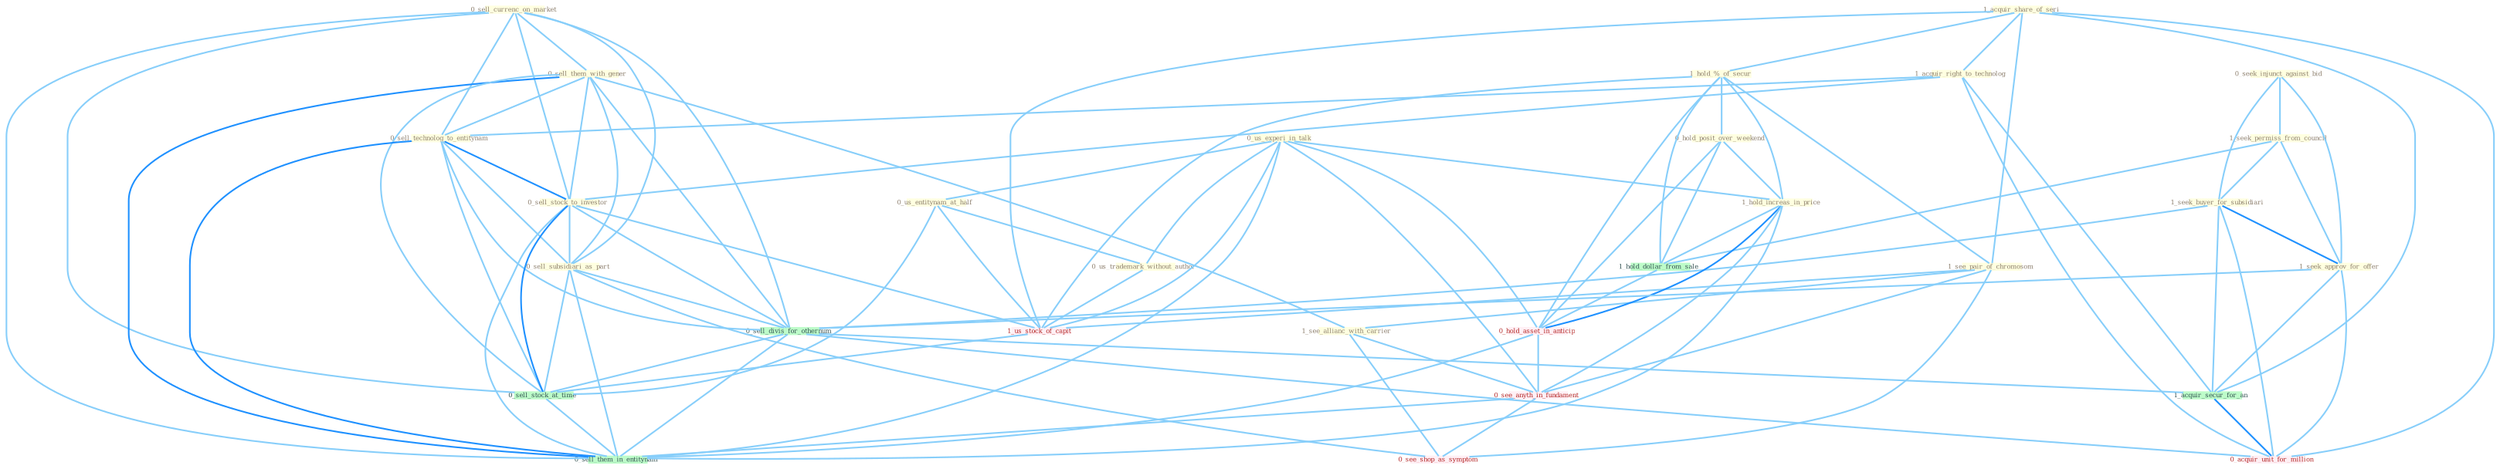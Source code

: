 Graph G{ 
    node
    [shape=polygon,style=filled,width=.5,height=.06,color="#BDFCC9",fixedsize=true,fontsize=4,
    fontcolor="#2f4f4f"];
    {node
    [color="#ffffe0", fontcolor="#8b7d6b"] "0_us_experi_in_talk " "1_acquir_share_of_seri " "0_seek_injunct_against_bid " "1_hold_%_of_secur " "0_hold_posit_over_weekend " "0_sell_currenc_on_market " "0_us_entitynam_at_half " "1_acquir_right_to_technolog " "0_sell_them_with_gener " "1_see_pair_of_chromosom " "1_seek_permiss_from_council " "0_sell_technolog_to_entitynam " "0_sell_stock_to_investor " "1_seek_buyer_for_subsidiari " "1_hold_increas_in_price " "0_sell_subsidiari_as_part " "1_see_allianc_with_carrier " "0_us_trademark_without_author " "1_seek_approv_for_offer "}
{node [color="#fff0f5", fontcolor="#b22222"] "1_us_stock_of_capit " "0_hold_asset_in_anticip " "0_see_anyth_in_fundament " "0_acquir_unit_for_million " "0_see_shop_as_symptom "}
edge [color="#B0E2FF"];

	"0_us_experi_in_talk " -- "0_us_entitynam_at_half " [w="1", color="#87cefa" ];
	"0_us_experi_in_talk " -- "1_hold_increas_in_price " [w="1", color="#87cefa" ];
	"0_us_experi_in_talk " -- "0_us_trademark_without_author " [w="1", color="#87cefa" ];
	"0_us_experi_in_talk " -- "1_us_stock_of_capit " [w="1", color="#87cefa" ];
	"0_us_experi_in_talk " -- "0_hold_asset_in_anticip " [w="1", color="#87cefa" ];
	"0_us_experi_in_talk " -- "0_see_anyth_in_fundament " [w="1", color="#87cefa" ];
	"0_us_experi_in_talk " -- "0_sell_them_in_entitynam " [w="1", color="#87cefa" ];
	"1_acquir_share_of_seri " -- "1_hold_%_of_secur " [w="1", color="#87cefa" ];
	"1_acquir_share_of_seri " -- "1_acquir_right_to_technolog " [w="1", color="#87cefa" ];
	"1_acquir_share_of_seri " -- "1_see_pair_of_chromosom " [w="1", color="#87cefa" ];
	"1_acquir_share_of_seri " -- "1_acquir_secur_for_an " [w="1", color="#87cefa" ];
	"1_acquir_share_of_seri " -- "1_us_stock_of_capit " [w="1", color="#87cefa" ];
	"1_acquir_share_of_seri " -- "0_acquir_unit_for_million " [w="1", color="#87cefa" ];
	"0_seek_injunct_against_bid " -- "1_seek_permiss_from_council " [w="1", color="#87cefa" ];
	"0_seek_injunct_against_bid " -- "1_seek_buyer_for_subsidiari " [w="1", color="#87cefa" ];
	"0_seek_injunct_against_bid " -- "1_seek_approv_for_offer " [w="1", color="#87cefa" ];
	"1_hold_%_of_secur " -- "0_hold_posit_over_weekend " [w="1", color="#87cefa" ];
	"1_hold_%_of_secur " -- "1_see_pair_of_chromosom " [w="1", color="#87cefa" ];
	"1_hold_%_of_secur " -- "1_hold_increas_in_price " [w="1", color="#87cefa" ];
	"1_hold_%_of_secur " -- "1_us_stock_of_capit " [w="1", color="#87cefa" ];
	"1_hold_%_of_secur " -- "1_hold_dollar_from_sale " [w="1", color="#87cefa" ];
	"1_hold_%_of_secur " -- "0_hold_asset_in_anticip " [w="1", color="#87cefa" ];
	"0_hold_posit_over_weekend " -- "1_hold_increas_in_price " [w="1", color="#87cefa" ];
	"0_hold_posit_over_weekend " -- "1_hold_dollar_from_sale " [w="1", color="#87cefa" ];
	"0_hold_posit_over_weekend " -- "0_hold_asset_in_anticip " [w="1", color="#87cefa" ];
	"0_sell_currenc_on_market " -- "0_sell_them_with_gener " [w="1", color="#87cefa" ];
	"0_sell_currenc_on_market " -- "0_sell_technolog_to_entitynam " [w="1", color="#87cefa" ];
	"0_sell_currenc_on_market " -- "0_sell_stock_to_investor " [w="1", color="#87cefa" ];
	"0_sell_currenc_on_market " -- "0_sell_subsidiari_as_part " [w="1", color="#87cefa" ];
	"0_sell_currenc_on_market " -- "0_sell_divis_for_othernum " [w="1", color="#87cefa" ];
	"0_sell_currenc_on_market " -- "0_sell_stock_at_time " [w="1", color="#87cefa" ];
	"0_sell_currenc_on_market " -- "0_sell_them_in_entitynam " [w="1", color="#87cefa" ];
	"0_us_entitynam_at_half " -- "0_us_trademark_without_author " [w="1", color="#87cefa" ];
	"0_us_entitynam_at_half " -- "1_us_stock_of_capit " [w="1", color="#87cefa" ];
	"0_us_entitynam_at_half " -- "0_sell_stock_at_time " [w="1", color="#87cefa" ];
	"1_acquir_right_to_technolog " -- "0_sell_technolog_to_entitynam " [w="1", color="#87cefa" ];
	"1_acquir_right_to_technolog " -- "0_sell_stock_to_investor " [w="1", color="#87cefa" ];
	"1_acquir_right_to_technolog " -- "1_acquir_secur_for_an " [w="1", color="#87cefa" ];
	"1_acquir_right_to_technolog " -- "0_acquir_unit_for_million " [w="1", color="#87cefa" ];
	"0_sell_them_with_gener " -- "0_sell_technolog_to_entitynam " [w="1", color="#87cefa" ];
	"0_sell_them_with_gener " -- "0_sell_stock_to_investor " [w="1", color="#87cefa" ];
	"0_sell_them_with_gener " -- "0_sell_subsidiari_as_part " [w="1", color="#87cefa" ];
	"0_sell_them_with_gener " -- "1_see_allianc_with_carrier " [w="1", color="#87cefa" ];
	"0_sell_them_with_gener " -- "0_sell_divis_for_othernum " [w="1", color="#87cefa" ];
	"0_sell_them_with_gener " -- "0_sell_stock_at_time " [w="1", color="#87cefa" ];
	"0_sell_them_with_gener " -- "0_sell_them_in_entitynam " [w="2", color="#1e90ff" , len=0.8];
	"1_see_pair_of_chromosom " -- "1_see_allianc_with_carrier " [w="1", color="#87cefa" ];
	"1_see_pair_of_chromosom " -- "1_us_stock_of_capit " [w="1", color="#87cefa" ];
	"1_see_pair_of_chromosom " -- "0_see_anyth_in_fundament " [w="1", color="#87cefa" ];
	"1_see_pair_of_chromosom " -- "0_see_shop_as_symptom " [w="1", color="#87cefa" ];
	"1_seek_permiss_from_council " -- "1_seek_buyer_for_subsidiari " [w="1", color="#87cefa" ];
	"1_seek_permiss_from_council " -- "1_seek_approv_for_offer " [w="1", color="#87cefa" ];
	"1_seek_permiss_from_council " -- "1_hold_dollar_from_sale " [w="1", color="#87cefa" ];
	"0_sell_technolog_to_entitynam " -- "0_sell_stock_to_investor " [w="2", color="#1e90ff" , len=0.8];
	"0_sell_technolog_to_entitynam " -- "0_sell_subsidiari_as_part " [w="1", color="#87cefa" ];
	"0_sell_technolog_to_entitynam " -- "0_sell_divis_for_othernum " [w="1", color="#87cefa" ];
	"0_sell_technolog_to_entitynam " -- "0_sell_stock_at_time " [w="1", color="#87cefa" ];
	"0_sell_technolog_to_entitynam " -- "0_sell_them_in_entitynam " [w="2", color="#1e90ff" , len=0.8];
	"0_sell_stock_to_investor " -- "0_sell_subsidiari_as_part " [w="1", color="#87cefa" ];
	"0_sell_stock_to_investor " -- "0_sell_divis_for_othernum " [w="1", color="#87cefa" ];
	"0_sell_stock_to_investor " -- "1_us_stock_of_capit " [w="1", color="#87cefa" ];
	"0_sell_stock_to_investor " -- "0_sell_stock_at_time " [w="2", color="#1e90ff" , len=0.8];
	"0_sell_stock_to_investor " -- "0_sell_them_in_entitynam " [w="1", color="#87cefa" ];
	"1_seek_buyer_for_subsidiari " -- "1_seek_approv_for_offer " [w="2", color="#1e90ff" , len=0.8];
	"1_seek_buyer_for_subsidiari " -- "0_sell_divis_for_othernum " [w="1", color="#87cefa" ];
	"1_seek_buyer_for_subsidiari " -- "1_acquir_secur_for_an " [w="1", color="#87cefa" ];
	"1_seek_buyer_for_subsidiari " -- "0_acquir_unit_for_million " [w="1", color="#87cefa" ];
	"1_hold_increas_in_price " -- "1_hold_dollar_from_sale " [w="1", color="#87cefa" ];
	"1_hold_increas_in_price " -- "0_hold_asset_in_anticip " [w="2", color="#1e90ff" , len=0.8];
	"1_hold_increas_in_price " -- "0_see_anyth_in_fundament " [w="1", color="#87cefa" ];
	"1_hold_increas_in_price " -- "0_sell_them_in_entitynam " [w="1", color="#87cefa" ];
	"0_sell_subsidiari_as_part " -- "0_sell_divis_for_othernum " [w="1", color="#87cefa" ];
	"0_sell_subsidiari_as_part " -- "0_sell_stock_at_time " [w="1", color="#87cefa" ];
	"0_sell_subsidiari_as_part " -- "0_see_shop_as_symptom " [w="1", color="#87cefa" ];
	"0_sell_subsidiari_as_part " -- "0_sell_them_in_entitynam " [w="1", color="#87cefa" ];
	"1_see_allianc_with_carrier " -- "0_see_anyth_in_fundament " [w="1", color="#87cefa" ];
	"1_see_allianc_with_carrier " -- "0_see_shop_as_symptom " [w="1", color="#87cefa" ];
	"0_us_trademark_without_author " -- "1_us_stock_of_capit " [w="1", color="#87cefa" ];
	"1_seek_approv_for_offer " -- "0_sell_divis_for_othernum " [w="1", color="#87cefa" ];
	"1_seek_approv_for_offer " -- "1_acquir_secur_for_an " [w="1", color="#87cefa" ];
	"1_seek_approv_for_offer " -- "0_acquir_unit_for_million " [w="1", color="#87cefa" ];
	"0_sell_divis_for_othernum " -- "1_acquir_secur_for_an " [w="1", color="#87cefa" ];
	"0_sell_divis_for_othernum " -- "0_sell_stock_at_time " [w="1", color="#87cefa" ];
	"0_sell_divis_for_othernum " -- "0_acquir_unit_for_million " [w="1", color="#87cefa" ];
	"0_sell_divis_for_othernum " -- "0_sell_them_in_entitynam " [w="1", color="#87cefa" ];
	"1_acquir_secur_for_an " -- "0_acquir_unit_for_million " [w="2", color="#1e90ff" , len=0.8];
	"1_us_stock_of_capit " -- "0_sell_stock_at_time " [w="1", color="#87cefa" ];
	"1_hold_dollar_from_sale " -- "0_hold_asset_in_anticip " [w="1", color="#87cefa" ];
	"0_hold_asset_in_anticip " -- "0_see_anyth_in_fundament " [w="1", color="#87cefa" ];
	"0_hold_asset_in_anticip " -- "0_sell_them_in_entitynam " [w="1", color="#87cefa" ];
	"0_sell_stock_at_time " -- "0_sell_them_in_entitynam " [w="1", color="#87cefa" ];
	"0_see_anyth_in_fundament " -- "0_see_shop_as_symptom " [w="1", color="#87cefa" ];
	"0_see_anyth_in_fundament " -- "0_sell_them_in_entitynam " [w="1", color="#87cefa" ];
}